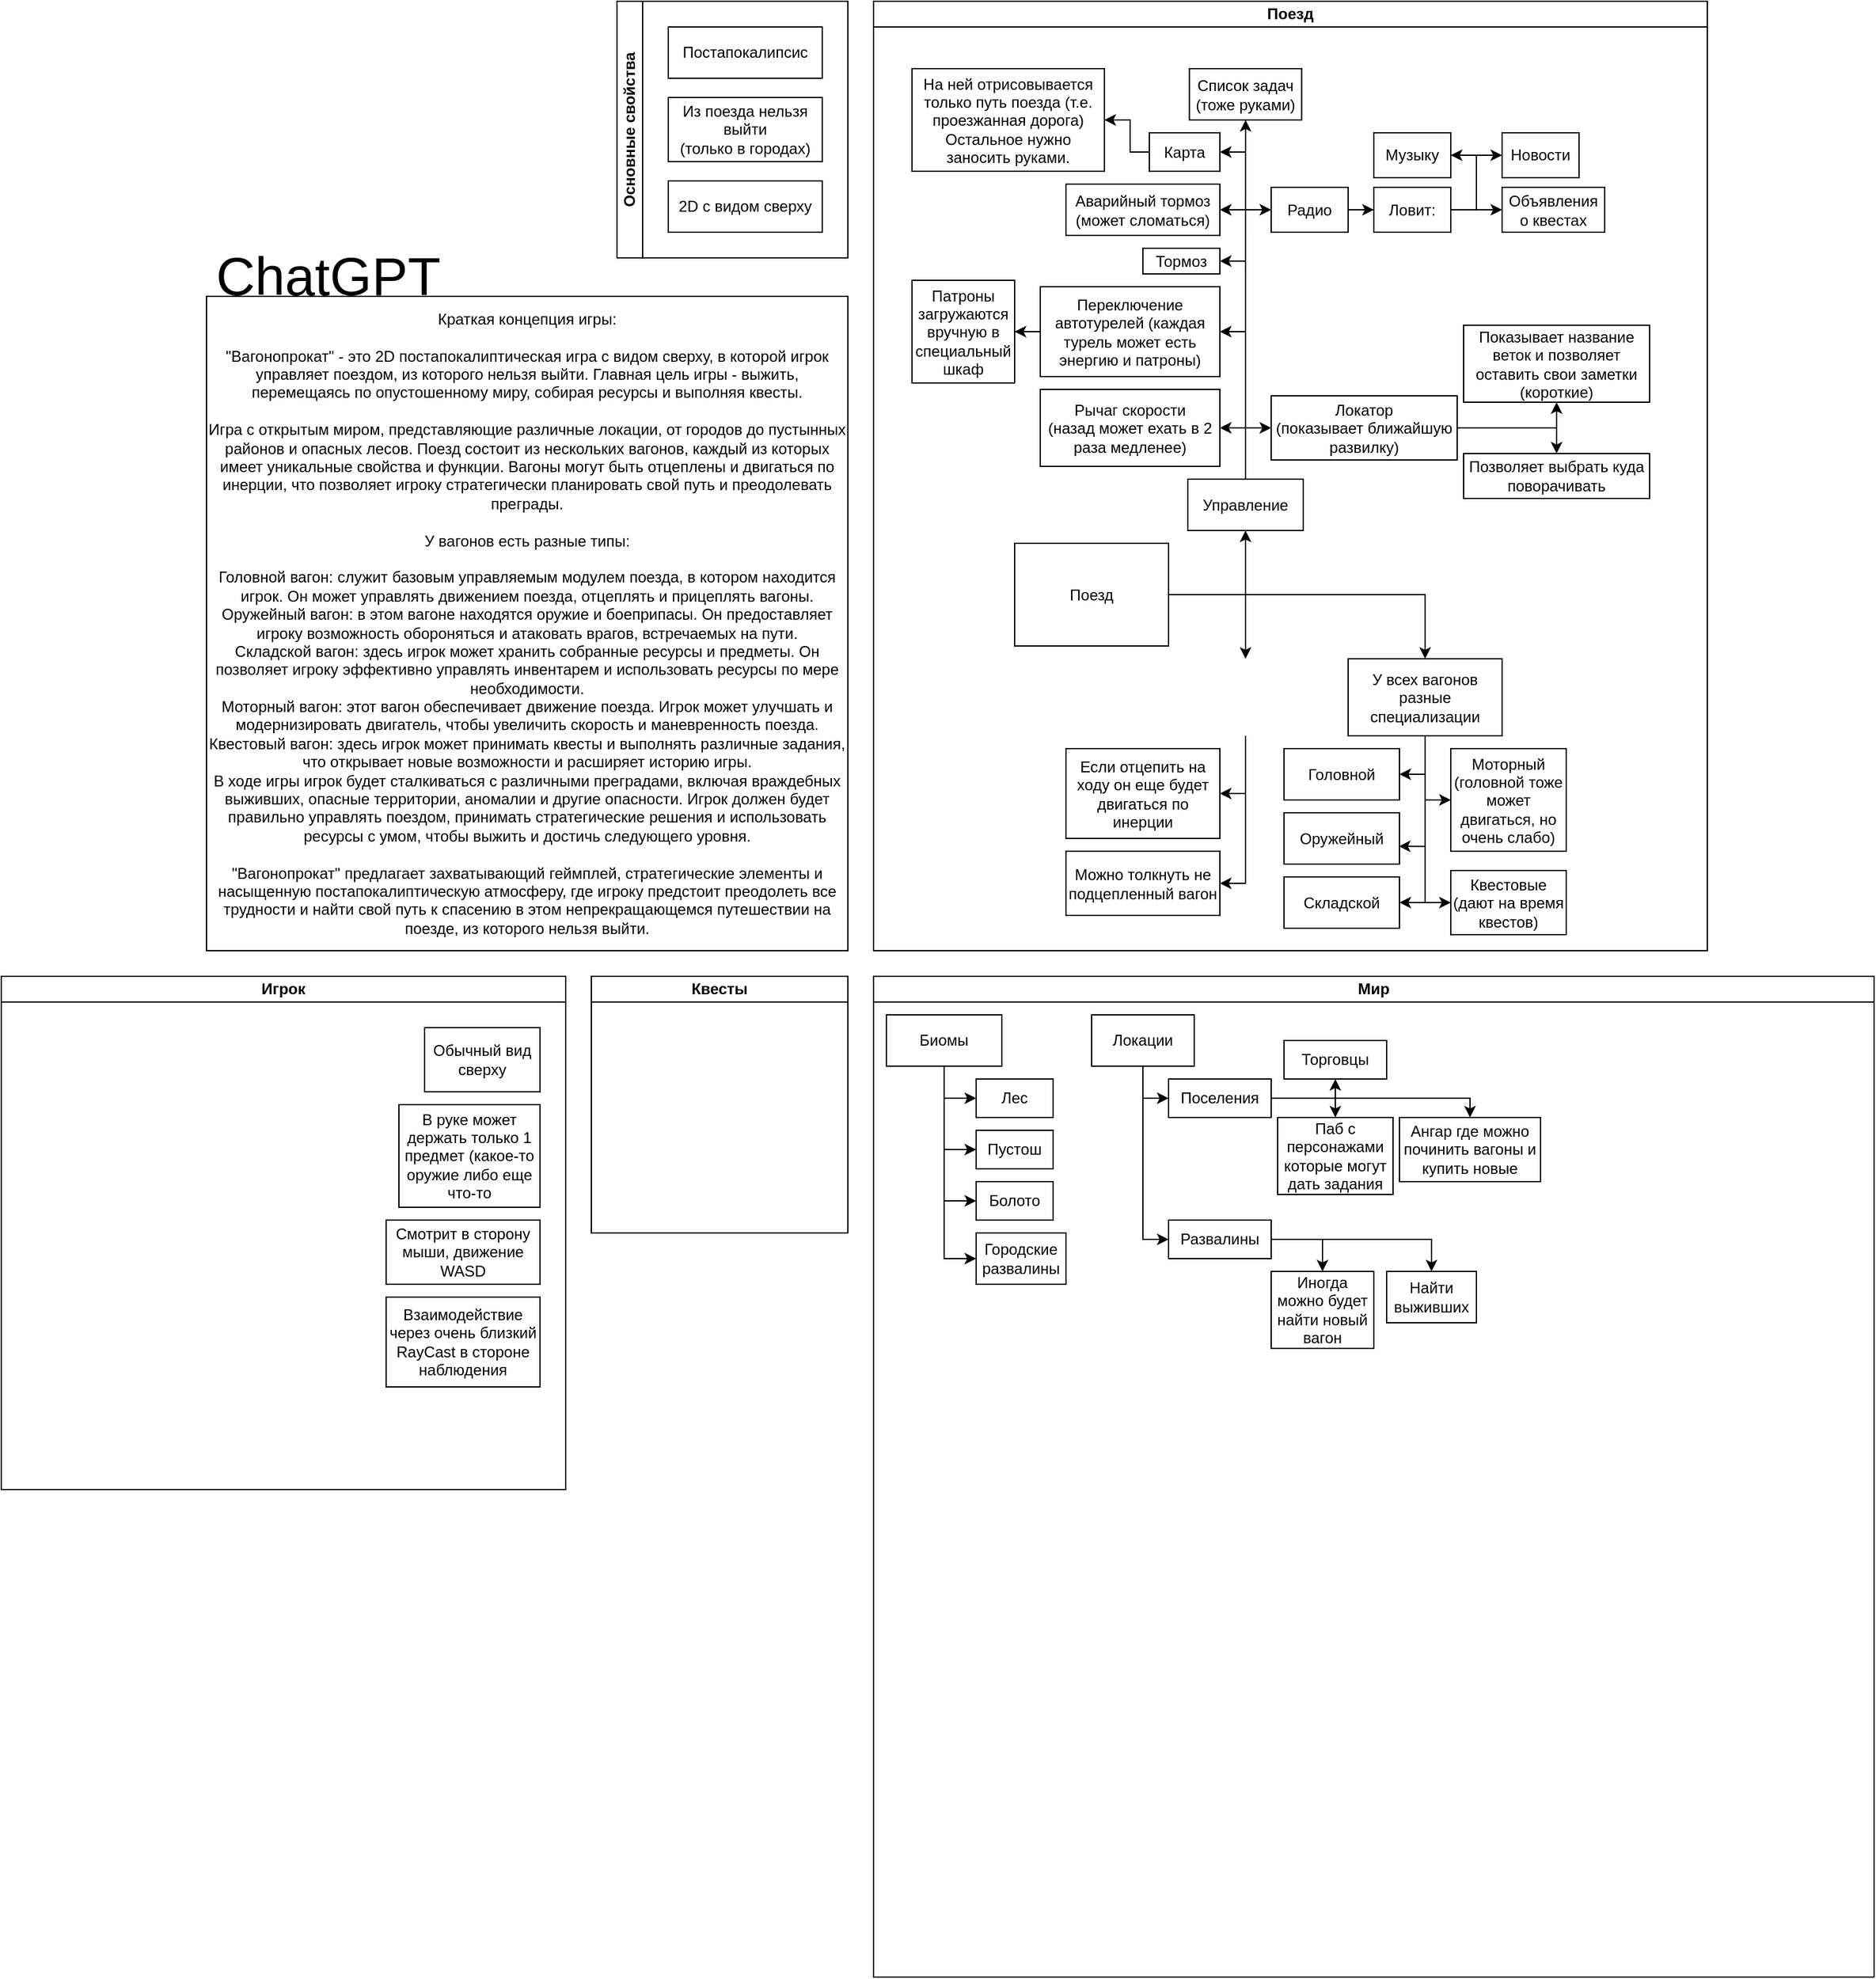<mxfile version="21.3.8" type="device">
  <diagram name="Страница 1" id="pmA3T12U0y29bctuCMmK">
    <mxGraphModel dx="1571" dy="400" grid="1" gridSize="10" guides="1" tooltips="1" connect="1" arrows="1" fold="1" page="1" pageScale="1" pageWidth="827" pageHeight="1169" math="0" shadow="0">
      <root>
        <mxCell id="0" />
        <mxCell id="1" parent="0" />
        <mxCell id="rNvYdbHAw4pMWTasqW2j-11" value="Основные свойства" style="swimlane;horizontal=0;whiteSpace=wrap;html=1;rounded=0;labelBackgroundColor=none;startSize=20;" parent="1" vertex="1">
          <mxGeometry x="-70" y="10" width="180" height="200" as="geometry">
            <mxRectangle x="-320" y="90" width="40" height="150" as="alternateBounds" />
          </mxGeometry>
        </mxCell>
        <mxCell id="rNvYdbHAw4pMWTasqW2j-3" value="Постапокалипсис" style="rounded=0;whiteSpace=wrap;html=1;labelBackgroundColor=none;" parent="rNvYdbHAw4pMWTasqW2j-11" vertex="1">
          <mxGeometry x="40" y="20" width="120" height="40" as="geometry" />
        </mxCell>
        <mxCell id="rNvYdbHAw4pMWTasqW2j-2" value="Из поезда нельзя выйти &lt;br&gt;(только в городах)" style="rounded=0;whiteSpace=wrap;html=1;labelBackgroundColor=none;" parent="rNvYdbHAw4pMWTasqW2j-11" vertex="1">
          <mxGeometry x="40" y="75" width="120" height="50" as="geometry" />
        </mxCell>
        <mxCell id="rNvYdbHAw4pMWTasqW2j-1" value="2D с видом сверху" style="rounded=0;whiteSpace=wrap;html=1;labelBackgroundColor=none;" parent="rNvYdbHAw4pMWTasqW2j-11" vertex="1">
          <mxGeometry x="40" y="140" width="120" height="40" as="geometry" />
        </mxCell>
        <mxCell id="rNvYdbHAw4pMWTasqW2j-29" value="Краткая концепция игры:&lt;br&gt;&lt;br&gt;&quot;Вагонопрокат&quot; - это 2D постапокалиптическая игра с видом сверху, в которой игрок управляет поездом, из которого нельзя выйти. Главная цель игры - выжить, перемещаясь по опустошенному миру, собирая ресурсы и выполняя квесты.&lt;br&gt;&lt;br&gt;Игра с открытым миром, представляющие различные локации, от городов до пустынных районов и опасных лесов. Поезд состоит из нескольких вагонов, каждый из которых имеет уникальные свойства и функции. Вагоны могут быть отцеплены и двигаться по инерции, что позволяет игроку стратегически планировать свой путь и преодолевать преграды.&lt;br&gt;&lt;br&gt;У вагонов есть разные типы:&lt;br&gt;&lt;br&gt;Головной вагон: служит базовым управляемым модулем поезда, в котором находится игрок. Он может управлять движением поезда, отцеплять и прицеплять вагоны.&lt;br&gt;Оружейный вагон: в этом вагоне находятся оружие и боеприпасы. Он предоставляет игроку возможность обороняться и атаковать врагов, встречаемых на пути.&lt;br&gt;Складской вагон: здесь игрок может хранить собранные ресурсы и предметы. Он позволяет игроку эффективно управлять инвентарем и использовать ресурсы по мере необходимости.&lt;br&gt;Моторный вагон: этот вагон обеспечивает движение поезда. Игрок может улучшать и модернизировать двигатель, чтобы увеличить скорость и маневренность поезда.&lt;br&gt;Квестовый вагон: здесь игрок может принимать квесты и выполнять различные задания, что открывает новые возможности и расширяет историю игры.&lt;br&gt;В ходе игры игрок будет сталкиваться с различными преградами, включая враждебных выживших, опасные территории, аномалии и другие опасности. Игрок должен будет правильно управлять поездом, принимать стратегические решения и использовать ресурсы с умом, чтобы выжить и достичь следующего уровня.&lt;br&gt;&lt;br&gt;&quot;Вагонопрокат&quot; предлагает захватывающий геймплей, стратегические элементы и насыщенную постапокалиптическую атмосферу, где игроку предстоит преодолеть все трудности и найти свой путь к спасению в этом непрекращающемся путешествии на поезде, из которого нельзя выйти." style="rounded=0;whiteSpace=wrap;html=1;labelBackgroundColor=none;" parent="1" vertex="1">
          <mxGeometry x="-390" y="240" width="500" height="510" as="geometry" />
        </mxCell>
        <mxCell id="iL3_-v2hUQOzqMEYbKNU-6" value="ChatGPT" style="text;html=1;strokeColor=none;fillColor=none;align=center;verticalAlign=middle;whiteSpace=wrap;rounded=0;fontSize=42;labelBackgroundColor=none;" parent="1" vertex="1">
          <mxGeometry x="-390" y="200" width="190" height="50" as="geometry" />
        </mxCell>
        <mxCell id="iL3_-v2hUQOzqMEYbKNU-39" value="Поезд" style="swimlane;whiteSpace=wrap;html=1;startSize=20;" parent="1" vertex="1">
          <mxGeometry x="130" y="10" width="650" height="740" as="geometry">
            <mxRectangle x="200" y="40" width="80" height="30" as="alternateBounds" />
          </mxGeometry>
        </mxCell>
        <mxCell id="rNvYdbHAw4pMWTasqW2j-4" value="Поезд" style="rounded=0;whiteSpace=wrap;html=1;labelBackgroundColor=none;" parent="iL3_-v2hUQOzqMEYbKNU-39" vertex="1">
          <mxGeometry x="110" y="422.5" width="120" height="80" as="geometry" />
        </mxCell>
        <mxCell id="rNvYdbHAw4pMWTasqW2j-5" value="Вагоны можно подцеплять/отцеплять" style="rounded=0;whiteSpace=wrap;html=1;labelBackgroundColor=none;fillColor=none;fontColor=#ffffff;strokeColor=#ffffff;" parent="iL3_-v2hUQOzqMEYbKNU-39" vertex="1">
          <mxGeometry x="230" y="512.5" width="120" height="60" as="geometry" />
        </mxCell>
        <mxCell id="rNvYdbHAw4pMWTasqW2j-12" style="edgeStyle=orthogonalEdgeStyle;rounded=0;orthogonalLoop=1;jettySize=auto;html=1;entryX=0.5;entryY=0;entryDx=0;entryDy=0;labelBackgroundColor=none;fontColor=default;" parent="iL3_-v2hUQOzqMEYbKNU-39" source="rNvYdbHAw4pMWTasqW2j-4" target="rNvYdbHAw4pMWTasqW2j-5" edge="1">
          <mxGeometry relative="1" as="geometry">
            <Array as="points">
              <mxPoint x="290" y="462.5" />
            </Array>
          </mxGeometry>
        </mxCell>
        <mxCell id="rNvYdbHAw4pMWTasqW2j-6" value="У всех вагонов разные специализации" style="rounded=0;whiteSpace=wrap;html=1;labelBackgroundColor=none;" parent="iL3_-v2hUQOzqMEYbKNU-39" vertex="1">
          <mxGeometry x="370" y="512.5" width="120" height="60" as="geometry" />
        </mxCell>
        <mxCell id="rNvYdbHAw4pMWTasqW2j-13" style="edgeStyle=orthogonalEdgeStyle;rounded=0;orthogonalLoop=1;jettySize=auto;html=1;entryX=0.5;entryY=0;entryDx=0;entryDy=0;labelBackgroundColor=none;fontColor=default;" parent="iL3_-v2hUQOzqMEYbKNU-39" source="rNvYdbHAw4pMWTasqW2j-4" target="rNvYdbHAw4pMWTasqW2j-6" edge="1">
          <mxGeometry relative="1" as="geometry" />
        </mxCell>
        <mxCell id="rNvYdbHAw4pMWTasqW2j-7" value="Головной" style="rounded=0;whiteSpace=wrap;html=1;labelBackgroundColor=none;" parent="iL3_-v2hUQOzqMEYbKNU-39" vertex="1">
          <mxGeometry x="320" y="582.5" width="90" height="40" as="geometry" />
        </mxCell>
        <mxCell id="rNvYdbHAw4pMWTasqW2j-14" style="edgeStyle=orthogonalEdgeStyle;rounded=0;orthogonalLoop=1;jettySize=auto;html=1;entryX=1;entryY=0.5;entryDx=0;entryDy=0;labelBackgroundColor=none;fontColor=default;" parent="iL3_-v2hUQOzqMEYbKNU-39" source="rNvYdbHAw4pMWTasqW2j-6" target="rNvYdbHAw4pMWTasqW2j-7" edge="1">
          <mxGeometry relative="1" as="geometry" />
        </mxCell>
        <mxCell id="rNvYdbHAw4pMWTasqW2j-8" value="Оружейный" style="rounded=0;whiteSpace=wrap;html=1;labelBackgroundColor=none;" parent="iL3_-v2hUQOzqMEYbKNU-39" vertex="1">
          <mxGeometry x="320" y="632.5" width="90" height="40" as="geometry" />
        </mxCell>
        <mxCell id="rNvYdbHAw4pMWTasqW2j-15" style="edgeStyle=orthogonalEdgeStyle;rounded=0;orthogonalLoop=1;jettySize=auto;html=1;entryX=0.995;entryY=0.654;entryDx=0;entryDy=0;entryPerimeter=0;labelBackgroundColor=none;fontColor=default;" parent="iL3_-v2hUQOzqMEYbKNU-39" source="rNvYdbHAw4pMWTasqW2j-6" target="rNvYdbHAw4pMWTasqW2j-8" edge="1">
          <mxGeometry relative="1" as="geometry" />
        </mxCell>
        <mxCell id="rNvYdbHAw4pMWTasqW2j-9" value="Складской" style="rounded=0;whiteSpace=wrap;html=1;labelBackgroundColor=none;" parent="iL3_-v2hUQOzqMEYbKNU-39" vertex="1">
          <mxGeometry x="320" y="682.5" width="90" height="40" as="geometry" />
        </mxCell>
        <mxCell id="rNvYdbHAw4pMWTasqW2j-16" style="edgeStyle=orthogonalEdgeStyle;rounded=0;orthogonalLoop=1;jettySize=auto;html=1;entryX=1;entryY=0.5;entryDx=0;entryDy=0;labelBackgroundColor=none;fontColor=default;" parent="iL3_-v2hUQOzqMEYbKNU-39" source="rNvYdbHAw4pMWTasqW2j-6" target="rNvYdbHAw4pMWTasqW2j-9" edge="1">
          <mxGeometry relative="1" as="geometry" />
        </mxCell>
        <mxCell id="rNvYdbHAw4pMWTasqW2j-10" value="Квестовые&lt;br&gt;(дают на время квестов)" style="rounded=0;whiteSpace=wrap;html=1;labelBackgroundColor=none;" parent="iL3_-v2hUQOzqMEYbKNU-39" vertex="1">
          <mxGeometry x="450" y="677.5" width="90" height="50" as="geometry" />
        </mxCell>
        <mxCell id="iL3_-v2hUQOzqMEYbKNU-38" style="edgeStyle=orthogonalEdgeStyle;rounded=0;orthogonalLoop=1;jettySize=auto;html=1;entryX=0;entryY=0.5;entryDx=0;entryDy=0;" parent="iL3_-v2hUQOzqMEYbKNU-39" source="rNvYdbHAw4pMWTasqW2j-6" target="rNvYdbHAw4pMWTasqW2j-10" edge="1">
          <mxGeometry relative="1" as="geometry" />
        </mxCell>
        <mxCell id="rNvYdbHAw4pMWTasqW2j-19" value="Если отцепить на ходу он еще будет двигаться по инерции" style="rounded=0;whiteSpace=wrap;html=1;labelBackgroundColor=none;" parent="iL3_-v2hUQOzqMEYbKNU-39" vertex="1">
          <mxGeometry x="150" y="582.5" width="120" height="70" as="geometry" />
        </mxCell>
        <mxCell id="rNvYdbHAw4pMWTasqW2j-20" style="edgeStyle=orthogonalEdgeStyle;rounded=0;orthogonalLoop=1;jettySize=auto;html=1;entryX=1;entryY=0.5;entryDx=0;entryDy=0;labelBackgroundColor=none;fontColor=default;" parent="iL3_-v2hUQOzqMEYbKNU-39" source="rNvYdbHAw4pMWTasqW2j-5" target="rNvYdbHAw4pMWTasqW2j-19" edge="1">
          <mxGeometry relative="1" as="geometry" />
        </mxCell>
        <mxCell id="rNvYdbHAw4pMWTasqW2j-21" value="Можно толкнуть не подцепленный вагон" style="rounded=0;whiteSpace=wrap;html=1;labelBackgroundColor=none;" parent="iL3_-v2hUQOzqMEYbKNU-39" vertex="1">
          <mxGeometry x="150" y="662.5" width="120" height="50" as="geometry" />
        </mxCell>
        <mxCell id="rNvYdbHAw4pMWTasqW2j-22" style="edgeStyle=orthogonalEdgeStyle;rounded=0;orthogonalLoop=1;jettySize=auto;html=1;entryX=1;entryY=0.5;entryDx=0;entryDy=0;labelBackgroundColor=none;fontColor=default;" parent="iL3_-v2hUQOzqMEYbKNU-39" source="rNvYdbHAw4pMWTasqW2j-5" target="rNvYdbHAw4pMWTasqW2j-21" edge="1">
          <mxGeometry relative="1" as="geometry" />
        </mxCell>
        <mxCell id="rNvYdbHAw4pMWTasqW2j-27" value="Моторный&lt;br&gt;(головной тоже может двигаться, но очень слабо)" style="rounded=0;whiteSpace=wrap;html=1;labelBackgroundColor=none;" parent="iL3_-v2hUQOzqMEYbKNU-39" vertex="1">
          <mxGeometry x="450" y="582.5" width="90" height="80" as="geometry" />
        </mxCell>
        <mxCell id="iL3_-v2hUQOzqMEYbKNU-37" style="edgeStyle=orthogonalEdgeStyle;rounded=0;orthogonalLoop=1;jettySize=auto;html=1;entryX=0;entryY=0.5;entryDx=0;entryDy=0;" parent="iL3_-v2hUQOzqMEYbKNU-39" source="rNvYdbHAw4pMWTasqW2j-6" target="rNvYdbHAw4pMWTasqW2j-27" edge="1">
          <mxGeometry relative="1" as="geometry" />
        </mxCell>
        <mxCell id="iL3_-v2hUQOzqMEYbKNU-35" style="edgeStyle=orthogonalEdgeStyle;rounded=0;orthogonalLoop=1;jettySize=auto;html=1;labelBackgroundColor=none;fontColor=default;" parent="iL3_-v2hUQOzqMEYbKNU-39" source="7wluVAkbKQ3mOaBY779V-1" target="iL3_-v2hUQOzqMEYbKNU-34" edge="1">
          <mxGeometry relative="1" as="geometry" />
        </mxCell>
        <mxCell id="7wluVAkbKQ3mOaBY779V-1" value="Управление" style="rounded=0;whiteSpace=wrap;html=1;labelBackgroundColor=none;" parent="iL3_-v2hUQOzqMEYbKNU-39" vertex="1">
          <mxGeometry x="245" y="372.5" width="90" height="40" as="geometry" />
        </mxCell>
        <mxCell id="7wluVAkbKQ3mOaBY779V-2" style="edgeStyle=orthogonalEdgeStyle;rounded=0;orthogonalLoop=1;jettySize=auto;html=1;entryX=0.5;entryY=1;entryDx=0;entryDy=0;labelBackgroundColor=none;fontColor=default;" parent="iL3_-v2hUQOzqMEYbKNU-39" source="rNvYdbHAw4pMWTasqW2j-4" target="7wluVAkbKQ3mOaBY779V-1" edge="1">
          <mxGeometry relative="1" as="geometry">
            <Array as="points">
              <mxPoint x="290" y="462.5" />
            </Array>
          </mxGeometry>
        </mxCell>
        <mxCell id="7wluVAkbKQ3mOaBY779V-3" value="Рычаг скорости&lt;br&gt;(назад может ехать в 2 раза медленее)" style="rounded=0;whiteSpace=wrap;html=1;labelBackgroundColor=none;" parent="iL3_-v2hUQOzqMEYbKNU-39" vertex="1">
          <mxGeometry x="130" y="302.5" width="140" height="60" as="geometry" />
        </mxCell>
        <mxCell id="iL3_-v2hUQOzqMEYbKNU-1" style="edgeStyle=orthogonalEdgeStyle;rounded=0;orthogonalLoop=1;jettySize=auto;html=1;entryX=1;entryY=0.5;entryDx=0;entryDy=0;labelBackgroundColor=none;fontColor=default;" parent="iL3_-v2hUQOzqMEYbKNU-39" source="7wluVAkbKQ3mOaBY779V-1" target="7wluVAkbKQ3mOaBY779V-3" edge="1">
          <mxGeometry relative="1" as="geometry" />
        </mxCell>
        <mxCell id="iL3_-v2hUQOzqMEYbKNU-2" value="Переключение автотурелей (каждая турель может есть энергию и патроны)" style="rounded=0;whiteSpace=wrap;html=1;labelBackgroundColor=none;" parent="iL3_-v2hUQOzqMEYbKNU-39" vertex="1">
          <mxGeometry x="130" y="222.5" width="140" height="70" as="geometry" />
        </mxCell>
        <mxCell id="iL3_-v2hUQOzqMEYbKNU-3" style="edgeStyle=orthogonalEdgeStyle;rounded=0;orthogonalLoop=1;jettySize=auto;html=1;entryX=1;entryY=0.5;entryDx=0;entryDy=0;labelBackgroundColor=none;fontColor=default;" parent="iL3_-v2hUQOzqMEYbKNU-39" source="7wluVAkbKQ3mOaBY779V-1" target="iL3_-v2hUQOzqMEYbKNU-2" edge="1">
          <mxGeometry relative="1" as="geometry" />
        </mxCell>
        <mxCell id="iL3_-v2hUQOzqMEYbKNU-4" value="Патроны загружаются вручную в специальный шкаф" style="rounded=0;whiteSpace=wrap;html=1;labelBackgroundColor=none;" parent="iL3_-v2hUQOzqMEYbKNU-39" vertex="1">
          <mxGeometry x="30" y="217.5" width="80" height="80" as="geometry" />
        </mxCell>
        <mxCell id="iL3_-v2hUQOzqMEYbKNU-5" style="edgeStyle=orthogonalEdgeStyle;rounded=0;orthogonalLoop=1;jettySize=auto;html=1;entryX=1;entryY=0.5;entryDx=0;entryDy=0;labelBackgroundColor=none;fontColor=default;" parent="iL3_-v2hUQOzqMEYbKNU-39" source="iL3_-v2hUQOzqMEYbKNU-2" target="iL3_-v2hUQOzqMEYbKNU-4" edge="1">
          <mxGeometry relative="1" as="geometry" />
        </mxCell>
        <mxCell id="iL3_-v2hUQOzqMEYbKNU-7" value="Тормоз" style="rounded=0;whiteSpace=wrap;html=1;labelBackgroundColor=none;" parent="iL3_-v2hUQOzqMEYbKNU-39" vertex="1">
          <mxGeometry x="210" y="192.5" width="60" height="20" as="geometry" />
        </mxCell>
        <mxCell id="iL3_-v2hUQOzqMEYbKNU-8" style="edgeStyle=orthogonalEdgeStyle;rounded=0;orthogonalLoop=1;jettySize=auto;html=1;entryX=1;entryY=0.5;entryDx=0;entryDy=0;labelBackgroundColor=none;fontColor=default;" parent="iL3_-v2hUQOzqMEYbKNU-39" source="7wluVAkbKQ3mOaBY779V-1" target="iL3_-v2hUQOzqMEYbKNU-7" edge="1">
          <mxGeometry relative="1" as="geometry" />
        </mxCell>
        <mxCell id="iL3_-v2hUQOzqMEYbKNU-9" value="Аварийный тормоз (может сломаться)" style="rounded=0;whiteSpace=wrap;html=1;labelBackgroundColor=none;" parent="iL3_-v2hUQOzqMEYbKNU-39" vertex="1">
          <mxGeometry x="150" y="142.5" width="120" height="40" as="geometry" />
        </mxCell>
        <mxCell id="iL3_-v2hUQOzqMEYbKNU-10" style="edgeStyle=orthogonalEdgeStyle;rounded=0;orthogonalLoop=1;jettySize=auto;html=1;entryX=1;entryY=0.5;entryDx=0;entryDy=0;labelBackgroundColor=none;fontColor=default;" parent="iL3_-v2hUQOzqMEYbKNU-39" source="7wluVAkbKQ3mOaBY779V-1" target="iL3_-v2hUQOzqMEYbKNU-9" edge="1">
          <mxGeometry relative="1" as="geometry" />
        </mxCell>
        <mxCell id="iL3_-v2hUQOzqMEYbKNU-11" value="Локатор &lt;br&gt;(показывает ближайшую развилку)" style="rounded=0;whiteSpace=wrap;html=1;labelBackgroundColor=none;" parent="iL3_-v2hUQOzqMEYbKNU-39" vertex="1">
          <mxGeometry x="310" y="307.5" width="145" height="50" as="geometry" />
        </mxCell>
        <mxCell id="iL3_-v2hUQOzqMEYbKNU-12" style="edgeStyle=orthogonalEdgeStyle;rounded=0;orthogonalLoop=1;jettySize=auto;html=1;entryX=0;entryY=0.5;entryDx=0;entryDy=0;labelBackgroundColor=none;fontColor=default;" parent="iL3_-v2hUQOzqMEYbKNU-39" source="7wluVAkbKQ3mOaBY779V-1" target="iL3_-v2hUQOzqMEYbKNU-11" edge="1">
          <mxGeometry relative="1" as="geometry" />
        </mxCell>
        <mxCell id="iL3_-v2hUQOzqMEYbKNU-13" value="Позволяет выбрать куда поворачивать" style="rounded=0;whiteSpace=wrap;html=1;labelBackgroundColor=none;" parent="iL3_-v2hUQOzqMEYbKNU-39" vertex="1">
          <mxGeometry x="460" y="352.5" width="145" height="35" as="geometry" />
        </mxCell>
        <mxCell id="iL3_-v2hUQOzqMEYbKNU-15" style="edgeStyle=orthogonalEdgeStyle;rounded=0;orthogonalLoop=1;jettySize=auto;html=1;entryX=0.5;entryY=0;entryDx=0;entryDy=0;labelBackgroundColor=none;fontColor=default;" parent="iL3_-v2hUQOzqMEYbKNU-39" source="iL3_-v2hUQOzqMEYbKNU-11" target="iL3_-v2hUQOzqMEYbKNU-13" edge="1">
          <mxGeometry relative="1" as="geometry" />
        </mxCell>
        <mxCell id="iL3_-v2hUQOzqMEYbKNU-16" value="Показывает название веток и позволяет оставить свои заметки (короткие)" style="rounded=0;whiteSpace=wrap;html=1;labelBackgroundColor=none;" parent="iL3_-v2hUQOzqMEYbKNU-39" vertex="1">
          <mxGeometry x="460" y="252.5" width="145" height="60" as="geometry" />
        </mxCell>
        <mxCell id="iL3_-v2hUQOzqMEYbKNU-17" style="edgeStyle=orthogonalEdgeStyle;rounded=0;orthogonalLoop=1;jettySize=auto;html=1;entryX=0.5;entryY=1;entryDx=0;entryDy=0;labelBackgroundColor=none;fontColor=default;" parent="iL3_-v2hUQOzqMEYbKNU-39" source="iL3_-v2hUQOzqMEYbKNU-11" target="iL3_-v2hUQOzqMEYbKNU-16" edge="1">
          <mxGeometry relative="1" as="geometry" />
        </mxCell>
        <mxCell id="iL3_-v2hUQOzqMEYbKNU-18" value="Радио" style="rounded=0;whiteSpace=wrap;html=1;labelBackgroundColor=none;" parent="iL3_-v2hUQOzqMEYbKNU-39" vertex="1">
          <mxGeometry x="310" y="145" width="60" height="35" as="geometry" />
        </mxCell>
        <mxCell id="iL3_-v2hUQOzqMEYbKNU-19" style="edgeStyle=orthogonalEdgeStyle;rounded=0;orthogonalLoop=1;jettySize=auto;html=1;entryX=0;entryY=0.5;entryDx=0;entryDy=0;labelBackgroundColor=none;fontColor=default;" parent="iL3_-v2hUQOzqMEYbKNU-39" source="7wluVAkbKQ3mOaBY779V-1" target="iL3_-v2hUQOzqMEYbKNU-18" edge="1">
          <mxGeometry relative="1" as="geometry" />
        </mxCell>
        <mxCell id="iL3_-v2hUQOzqMEYbKNU-20" value="Ловит:" style="rounded=0;whiteSpace=wrap;html=1;labelBackgroundColor=none;" parent="iL3_-v2hUQOzqMEYbKNU-39" vertex="1">
          <mxGeometry x="390" y="145" width="60" height="35" as="geometry" />
        </mxCell>
        <mxCell id="iL3_-v2hUQOzqMEYbKNU-22" style="edgeStyle=orthogonalEdgeStyle;rounded=0;orthogonalLoop=1;jettySize=auto;html=1;entryX=0;entryY=0.5;entryDx=0;entryDy=0;labelBackgroundColor=none;fontColor=default;" parent="iL3_-v2hUQOzqMEYbKNU-39" source="iL3_-v2hUQOzqMEYbKNU-18" target="iL3_-v2hUQOzqMEYbKNU-20" edge="1">
          <mxGeometry relative="1" as="geometry" />
        </mxCell>
        <mxCell id="iL3_-v2hUQOzqMEYbKNU-23" value="Музыку" style="rounded=0;whiteSpace=wrap;html=1;labelBackgroundColor=none;" parent="iL3_-v2hUQOzqMEYbKNU-39" vertex="1">
          <mxGeometry x="390" y="102.5" width="60" height="35" as="geometry" />
        </mxCell>
        <mxCell id="iL3_-v2hUQOzqMEYbKNU-26" style="edgeStyle=orthogonalEdgeStyle;rounded=0;orthogonalLoop=1;jettySize=auto;html=1;entryX=1;entryY=0.5;entryDx=0;entryDy=0;labelBackgroundColor=none;fontColor=default;" parent="iL3_-v2hUQOzqMEYbKNU-39" source="iL3_-v2hUQOzqMEYbKNU-20" target="iL3_-v2hUQOzqMEYbKNU-23" edge="1">
          <mxGeometry relative="1" as="geometry">
            <Array as="points">
              <mxPoint x="470" y="162.5" />
              <mxPoint x="470" y="120.5" />
            </Array>
          </mxGeometry>
        </mxCell>
        <mxCell id="iL3_-v2hUQOzqMEYbKNU-25" value="Новости" style="rounded=0;whiteSpace=wrap;html=1;labelBackgroundColor=none;" parent="iL3_-v2hUQOzqMEYbKNU-39" vertex="1">
          <mxGeometry x="490" y="102.5" width="60" height="35" as="geometry" />
        </mxCell>
        <mxCell id="iL3_-v2hUQOzqMEYbKNU-36" style="edgeStyle=orthogonalEdgeStyle;rounded=0;orthogonalLoop=1;jettySize=auto;html=1;entryX=0;entryY=0.5;entryDx=0;entryDy=0;" parent="iL3_-v2hUQOzqMEYbKNU-39" source="iL3_-v2hUQOzqMEYbKNU-20" target="iL3_-v2hUQOzqMEYbKNU-25" edge="1">
          <mxGeometry relative="1" as="geometry" />
        </mxCell>
        <mxCell id="iL3_-v2hUQOzqMEYbKNU-28" value="Объявления о квестах" style="rounded=0;whiteSpace=wrap;html=1;labelBackgroundColor=none;" parent="iL3_-v2hUQOzqMEYbKNU-39" vertex="1">
          <mxGeometry x="490" y="145" width="80" height="35" as="geometry" />
        </mxCell>
        <mxCell id="iL3_-v2hUQOzqMEYbKNU-29" style="edgeStyle=orthogonalEdgeStyle;rounded=0;orthogonalLoop=1;jettySize=auto;html=1;entryX=0;entryY=0.5;entryDx=0;entryDy=0;labelBackgroundColor=none;fontColor=default;" parent="iL3_-v2hUQOzqMEYbKNU-39" source="iL3_-v2hUQOzqMEYbKNU-20" target="iL3_-v2hUQOzqMEYbKNU-28" edge="1">
          <mxGeometry relative="1" as="geometry" />
        </mxCell>
        <mxCell id="iL3_-v2hUQOzqMEYbKNU-30" value="Карта" style="rounded=0;whiteSpace=wrap;html=1;labelBackgroundColor=none;" parent="iL3_-v2hUQOzqMEYbKNU-39" vertex="1">
          <mxGeometry x="215" y="102.5" width="55" height="30" as="geometry" />
        </mxCell>
        <mxCell id="iL3_-v2hUQOzqMEYbKNU-31" style="edgeStyle=orthogonalEdgeStyle;rounded=0;orthogonalLoop=1;jettySize=auto;html=1;entryX=1;entryY=0.5;entryDx=0;entryDy=0;labelBackgroundColor=none;fontColor=default;" parent="iL3_-v2hUQOzqMEYbKNU-39" source="7wluVAkbKQ3mOaBY779V-1" target="iL3_-v2hUQOzqMEYbKNU-30" edge="1">
          <mxGeometry relative="1" as="geometry">
            <mxPoint x="290" y="122.5" as="targetPoint" />
          </mxGeometry>
        </mxCell>
        <mxCell id="iL3_-v2hUQOzqMEYbKNU-32" value="На ней отрисовывается только путь поезда (т.е. проезжанная дорога)&lt;br&gt;Остальное нужно заносить руками." style="rounded=0;whiteSpace=wrap;html=1;labelBackgroundColor=none;" parent="iL3_-v2hUQOzqMEYbKNU-39" vertex="1">
          <mxGeometry x="30" y="52.5" width="150" height="80" as="geometry" />
        </mxCell>
        <mxCell id="iL3_-v2hUQOzqMEYbKNU-33" style="edgeStyle=orthogonalEdgeStyle;rounded=0;orthogonalLoop=1;jettySize=auto;html=1;entryX=1;entryY=0.5;entryDx=0;entryDy=0;labelBackgroundColor=none;fontColor=default;" parent="iL3_-v2hUQOzqMEYbKNU-39" source="iL3_-v2hUQOzqMEYbKNU-30" target="iL3_-v2hUQOzqMEYbKNU-32" edge="1">
          <mxGeometry relative="1" as="geometry">
            <Array as="points">
              <mxPoint x="200" y="117.5" />
              <mxPoint x="200" y="92.5" />
            </Array>
          </mxGeometry>
        </mxCell>
        <mxCell id="iL3_-v2hUQOzqMEYbKNU-34" value="Список задач (тоже руками)" style="rounded=0;whiteSpace=wrap;html=1;labelBackgroundColor=none;" parent="iL3_-v2hUQOzqMEYbKNU-39" vertex="1">
          <mxGeometry x="246.25" y="52.5" width="87.5" height="40" as="geometry" />
        </mxCell>
        <mxCell id="iL3_-v2hUQOzqMEYbKNU-40" value="Мир" style="swimlane;whiteSpace=wrap;html=1;movable=1;resizable=1;rotatable=1;deletable=1;editable=1;locked=0;connectable=1;startSize=20;" parent="1" vertex="1">
          <mxGeometry x="130" y="770" width="780" height="780" as="geometry" />
        </mxCell>
        <mxCell id="iL3_-v2hUQOzqMEYbKNU-48" style="edgeStyle=orthogonalEdgeStyle;rounded=0;orthogonalLoop=1;jettySize=auto;html=1;entryX=0;entryY=0.5;entryDx=0;entryDy=0;" parent="iL3_-v2hUQOzqMEYbKNU-40" source="iL3_-v2hUQOzqMEYbKNU-43" target="iL3_-v2hUQOzqMEYbKNU-44" edge="1">
          <mxGeometry relative="1" as="geometry" />
        </mxCell>
        <mxCell id="iL3_-v2hUQOzqMEYbKNU-49" style="edgeStyle=orthogonalEdgeStyle;rounded=0;orthogonalLoop=1;jettySize=auto;html=1;entryX=0;entryY=0.5;entryDx=0;entryDy=0;" parent="iL3_-v2hUQOzqMEYbKNU-40" source="iL3_-v2hUQOzqMEYbKNU-43" target="iL3_-v2hUQOzqMEYbKNU-45" edge="1">
          <mxGeometry relative="1" as="geometry" />
        </mxCell>
        <mxCell id="iL3_-v2hUQOzqMEYbKNU-50" style="edgeStyle=orthogonalEdgeStyle;rounded=0;orthogonalLoop=1;jettySize=auto;html=1;entryX=0;entryY=0.5;entryDx=0;entryDy=0;" parent="iL3_-v2hUQOzqMEYbKNU-40" source="iL3_-v2hUQOzqMEYbKNU-43" target="iL3_-v2hUQOzqMEYbKNU-46" edge="1">
          <mxGeometry relative="1" as="geometry" />
        </mxCell>
        <mxCell id="iL3_-v2hUQOzqMEYbKNU-51" style="edgeStyle=orthogonalEdgeStyle;rounded=0;orthogonalLoop=1;jettySize=auto;html=1;entryX=0;entryY=0.5;entryDx=0;entryDy=0;" parent="iL3_-v2hUQOzqMEYbKNU-40" source="iL3_-v2hUQOzqMEYbKNU-43" target="iL3_-v2hUQOzqMEYbKNU-47" edge="1">
          <mxGeometry relative="1" as="geometry" />
        </mxCell>
        <mxCell id="iL3_-v2hUQOzqMEYbKNU-43" value="Биомы" style="whiteSpace=wrap;html=1;" parent="iL3_-v2hUQOzqMEYbKNU-40" vertex="1">
          <mxGeometry x="10" y="30" width="90" height="40" as="geometry" />
        </mxCell>
        <mxCell id="iL3_-v2hUQOzqMEYbKNU-44" value="Лес" style="whiteSpace=wrap;html=1;" parent="iL3_-v2hUQOzqMEYbKNU-40" vertex="1">
          <mxGeometry x="80" y="80" width="60" height="30" as="geometry" />
        </mxCell>
        <mxCell id="iL3_-v2hUQOzqMEYbKNU-45" value="Пустош" style="whiteSpace=wrap;html=1;" parent="iL3_-v2hUQOzqMEYbKNU-40" vertex="1">
          <mxGeometry x="80" y="120" width="60" height="30" as="geometry" />
        </mxCell>
        <mxCell id="iL3_-v2hUQOzqMEYbKNU-46" value="Болото" style="whiteSpace=wrap;html=1;" parent="iL3_-v2hUQOzqMEYbKNU-40" vertex="1">
          <mxGeometry x="80" y="160" width="60" height="30" as="geometry" />
        </mxCell>
        <mxCell id="iL3_-v2hUQOzqMEYbKNU-47" value="Городские развалины" style="whiteSpace=wrap;html=1;" parent="iL3_-v2hUQOzqMEYbKNU-40" vertex="1">
          <mxGeometry x="80" y="200" width="70" height="40" as="geometry" />
        </mxCell>
        <mxCell id="iL3_-v2hUQOzqMEYbKNU-60" style="edgeStyle=orthogonalEdgeStyle;rounded=0;orthogonalLoop=1;jettySize=auto;html=1;entryX=0;entryY=0.5;entryDx=0;entryDy=0;" parent="iL3_-v2hUQOzqMEYbKNU-40" source="iL3_-v2hUQOzqMEYbKNU-52" target="iL3_-v2hUQOzqMEYbKNU-53" edge="1">
          <mxGeometry relative="1" as="geometry" />
        </mxCell>
        <mxCell id="iL3_-v2hUQOzqMEYbKNU-64" style="edgeStyle=orthogonalEdgeStyle;rounded=0;orthogonalLoop=1;jettySize=auto;html=1;entryX=0;entryY=0.5;entryDx=0;entryDy=0;" parent="iL3_-v2hUQOzqMEYbKNU-40" source="iL3_-v2hUQOzqMEYbKNU-52" target="iL3_-v2hUQOzqMEYbKNU-63" edge="1">
          <mxGeometry relative="1" as="geometry" />
        </mxCell>
        <mxCell id="iL3_-v2hUQOzqMEYbKNU-52" value="Локации" style="rounded=0;whiteSpace=wrap;html=1;" parent="iL3_-v2hUQOzqMEYbKNU-40" vertex="1">
          <mxGeometry x="170" y="30" width="80" height="40" as="geometry" />
        </mxCell>
        <mxCell id="iL3_-v2hUQOzqMEYbKNU-57" style="edgeStyle=orthogonalEdgeStyle;rounded=0;orthogonalLoop=1;jettySize=auto;html=1;entryX=0.5;entryY=1;entryDx=0;entryDy=0;" parent="iL3_-v2hUQOzqMEYbKNU-40" source="iL3_-v2hUQOzqMEYbKNU-53" target="iL3_-v2hUQOzqMEYbKNU-54" edge="1">
          <mxGeometry relative="1" as="geometry">
            <Array as="points">
              <mxPoint x="360" y="95" />
            </Array>
          </mxGeometry>
        </mxCell>
        <mxCell id="iL3_-v2hUQOzqMEYbKNU-59" style="edgeStyle=orthogonalEdgeStyle;rounded=0;orthogonalLoop=1;jettySize=auto;html=1;entryX=0.5;entryY=0;entryDx=0;entryDy=0;" parent="iL3_-v2hUQOzqMEYbKNU-40" source="iL3_-v2hUQOzqMEYbKNU-53" target="iL3_-v2hUQOzqMEYbKNU-56" edge="1">
          <mxGeometry relative="1" as="geometry">
            <Array as="points">
              <mxPoint x="465" y="95" />
            </Array>
          </mxGeometry>
        </mxCell>
        <mxCell id="iL3_-v2hUQOzqMEYbKNU-62" style="edgeStyle=orthogonalEdgeStyle;rounded=0;orthogonalLoop=1;jettySize=auto;html=1;entryX=0.5;entryY=0;entryDx=0;entryDy=0;" parent="iL3_-v2hUQOzqMEYbKNU-40" source="iL3_-v2hUQOzqMEYbKNU-53" target="iL3_-v2hUQOzqMEYbKNU-55" edge="1">
          <mxGeometry relative="1" as="geometry">
            <Array as="points">
              <mxPoint x="360" y="95" />
            </Array>
          </mxGeometry>
        </mxCell>
        <mxCell id="iL3_-v2hUQOzqMEYbKNU-53" value="Поселения" style="rounded=0;whiteSpace=wrap;html=1;" parent="iL3_-v2hUQOzqMEYbKNU-40" vertex="1">
          <mxGeometry x="230" y="80" width="80" height="30" as="geometry" />
        </mxCell>
        <mxCell id="iL3_-v2hUQOzqMEYbKNU-54" value="Торговцы" style="rounded=0;whiteSpace=wrap;html=1;" parent="iL3_-v2hUQOzqMEYbKNU-40" vertex="1">
          <mxGeometry x="320" y="50" width="80" height="30" as="geometry" />
        </mxCell>
        <mxCell id="iL3_-v2hUQOzqMEYbKNU-55" value="Паб с персонажами которые могут дать задания" style="rounded=0;whiteSpace=wrap;html=1;" parent="iL3_-v2hUQOzqMEYbKNU-40" vertex="1">
          <mxGeometry x="315" y="110" width="90" height="60" as="geometry" />
        </mxCell>
        <mxCell id="iL3_-v2hUQOzqMEYbKNU-56" value="Ангар где можно починить вагоны и купить новые" style="rounded=0;whiteSpace=wrap;html=1;" parent="iL3_-v2hUQOzqMEYbKNU-40" vertex="1">
          <mxGeometry x="410" y="110" width="110" height="50" as="geometry" />
        </mxCell>
        <mxCell id="iL3_-v2hUQOzqMEYbKNU-66" style="edgeStyle=orthogonalEdgeStyle;rounded=0;orthogonalLoop=1;jettySize=auto;html=1;entryX=0.5;entryY=0;entryDx=0;entryDy=0;" parent="iL3_-v2hUQOzqMEYbKNU-40" source="iL3_-v2hUQOzqMEYbKNU-63" target="iL3_-v2hUQOzqMEYbKNU-65" edge="1">
          <mxGeometry relative="1" as="geometry">
            <Array as="points">
              <mxPoint x="350" y="205" />
            </Array>
          </mxGeometry>
        </mxCell>
        <mxCell id="iL3_-v2hUQOzqMEYbKNU-68" style="edgeStyle=orthogonalEdgeStyle;rounded=0;orthogonalLoop=1;jettySize=auto;html=1;" parent="iL3_-v2hUQOzqMEYbKNU-40" source="iL3_-v2hUQOzqMEYbKNU-63" target="iL3_-v2hUQOzqMEYbKNU-67" edge="1">
          <mxGeometry relative="1" as="geometry" />
        </mxCell>
        <mxCell id="iL3_-v2hUQOzqMEYbKNU-63" value="Развалины" style="rounded=0;whiteSpace=wrap;html=1;" parent="iL3_-v2hUQOzqMEYbKNU-40" vertex="1">
          <mxGeometry x="230" y="190" width="80" height="30" as="geometry" />
        </mxCell>
        <mxCell id="iL3_-v2hUQOzqMEYbKNU-65" value="Иногда можно будет найти новый вагон" style="rounded=0;whiteSpace=wrap;html=1;" parent="iL3_-v2hUQOzqMEYbKNU-40" vertex="1">
          <mxGeometry x="310" y="230" width="80" height="60" as="geometry" />
        </mxCell>
        <mxCell id="iL3_-v2hUQOzqMEYbKNU-67" value="Найти выживших" style="rounded=0;whiteSpace=wrap;html=1;" parent="iL3_-v2hUQOzqMEYbKNU-40" vertex="1">
          <mxGeometry x="400" y="230" width="70" height="40" as="geometry" />
        </mxCell>
        <mxCell id="iL3_-v2hUQOzqMEYbKNU-41" value="Квесты" style="swimlane;whiteSpace=wrap;html=1;startSize=20;" parent="1" vertex="1">
          <mxGeometry x="-90" y="770" width="200" height="200" as="geometry" />
        </mxCell>
        <mxCell id="iL3_-v2hUQOzqMEYbKNU-42" value="Игрок" style="swimlane;whiteSpace=wrap;html=1;startSize=20;" parent="1" vertex="1">
          <mxGeometry x="-550" y="770" width="440" height="400" as="geometry" />
        </mxCell>
        <mxCell id="iL3_-v2hUQOzqMEYbKNU-69" value="Обычный вид сверху" style="rounded=0;whiteSpace=wrap;html=1;" parent="iL3_-v2hUQOzqMEYbKNU-42" vertex="1">
          <mxGeometry x="330" y="40" width="90" height="50" as="geometry" />
        </mxCell>
        <mxCell id="iL3_-v2hUQOzqMEYbKNU-70" value="В руке может держать только 1 предмет (какое-то оружие либо еще что-то" style="rounded=0;whiteSpace=wrap;html=1;" parent="iL3_-v2hUQOzqMEYbKNU-42" vertex="1">
          <mxGeometry x="310" y="100" width="110" height="80" as="geometry" />
        </mxCell>
        <mxCell id="iL3_-v2hUQOzqMEYbKNU-71" value="Смотрит в сторону мыши, движение WASD" style="rounded=0;whiteSpace=wrap;html=1;" parent="iL3_-v2hUQOzqMEYbKNU-42" vertex="1">
          <mxGeometry x="300" y="190" width="120" height="50" as="geometry" />
        </mxCell>
        <mxCell id="iL3_-v2hUQOzqMEYbKNU-72" value="Взаимодействие через очень близкий RayCast в стороне наблюдения" style="rounded=0;whiteSpace=wrap;html=1;" parent="iL3_-v2hUQOzqMEYbKNU-42" vertex="1">
          <mxGeometry x="300" y="250" width="120" height="70" as="geometry" />
        </mxCell>
      </root>
    </mxGraphModel>
  </diagram>
</mxfile>
